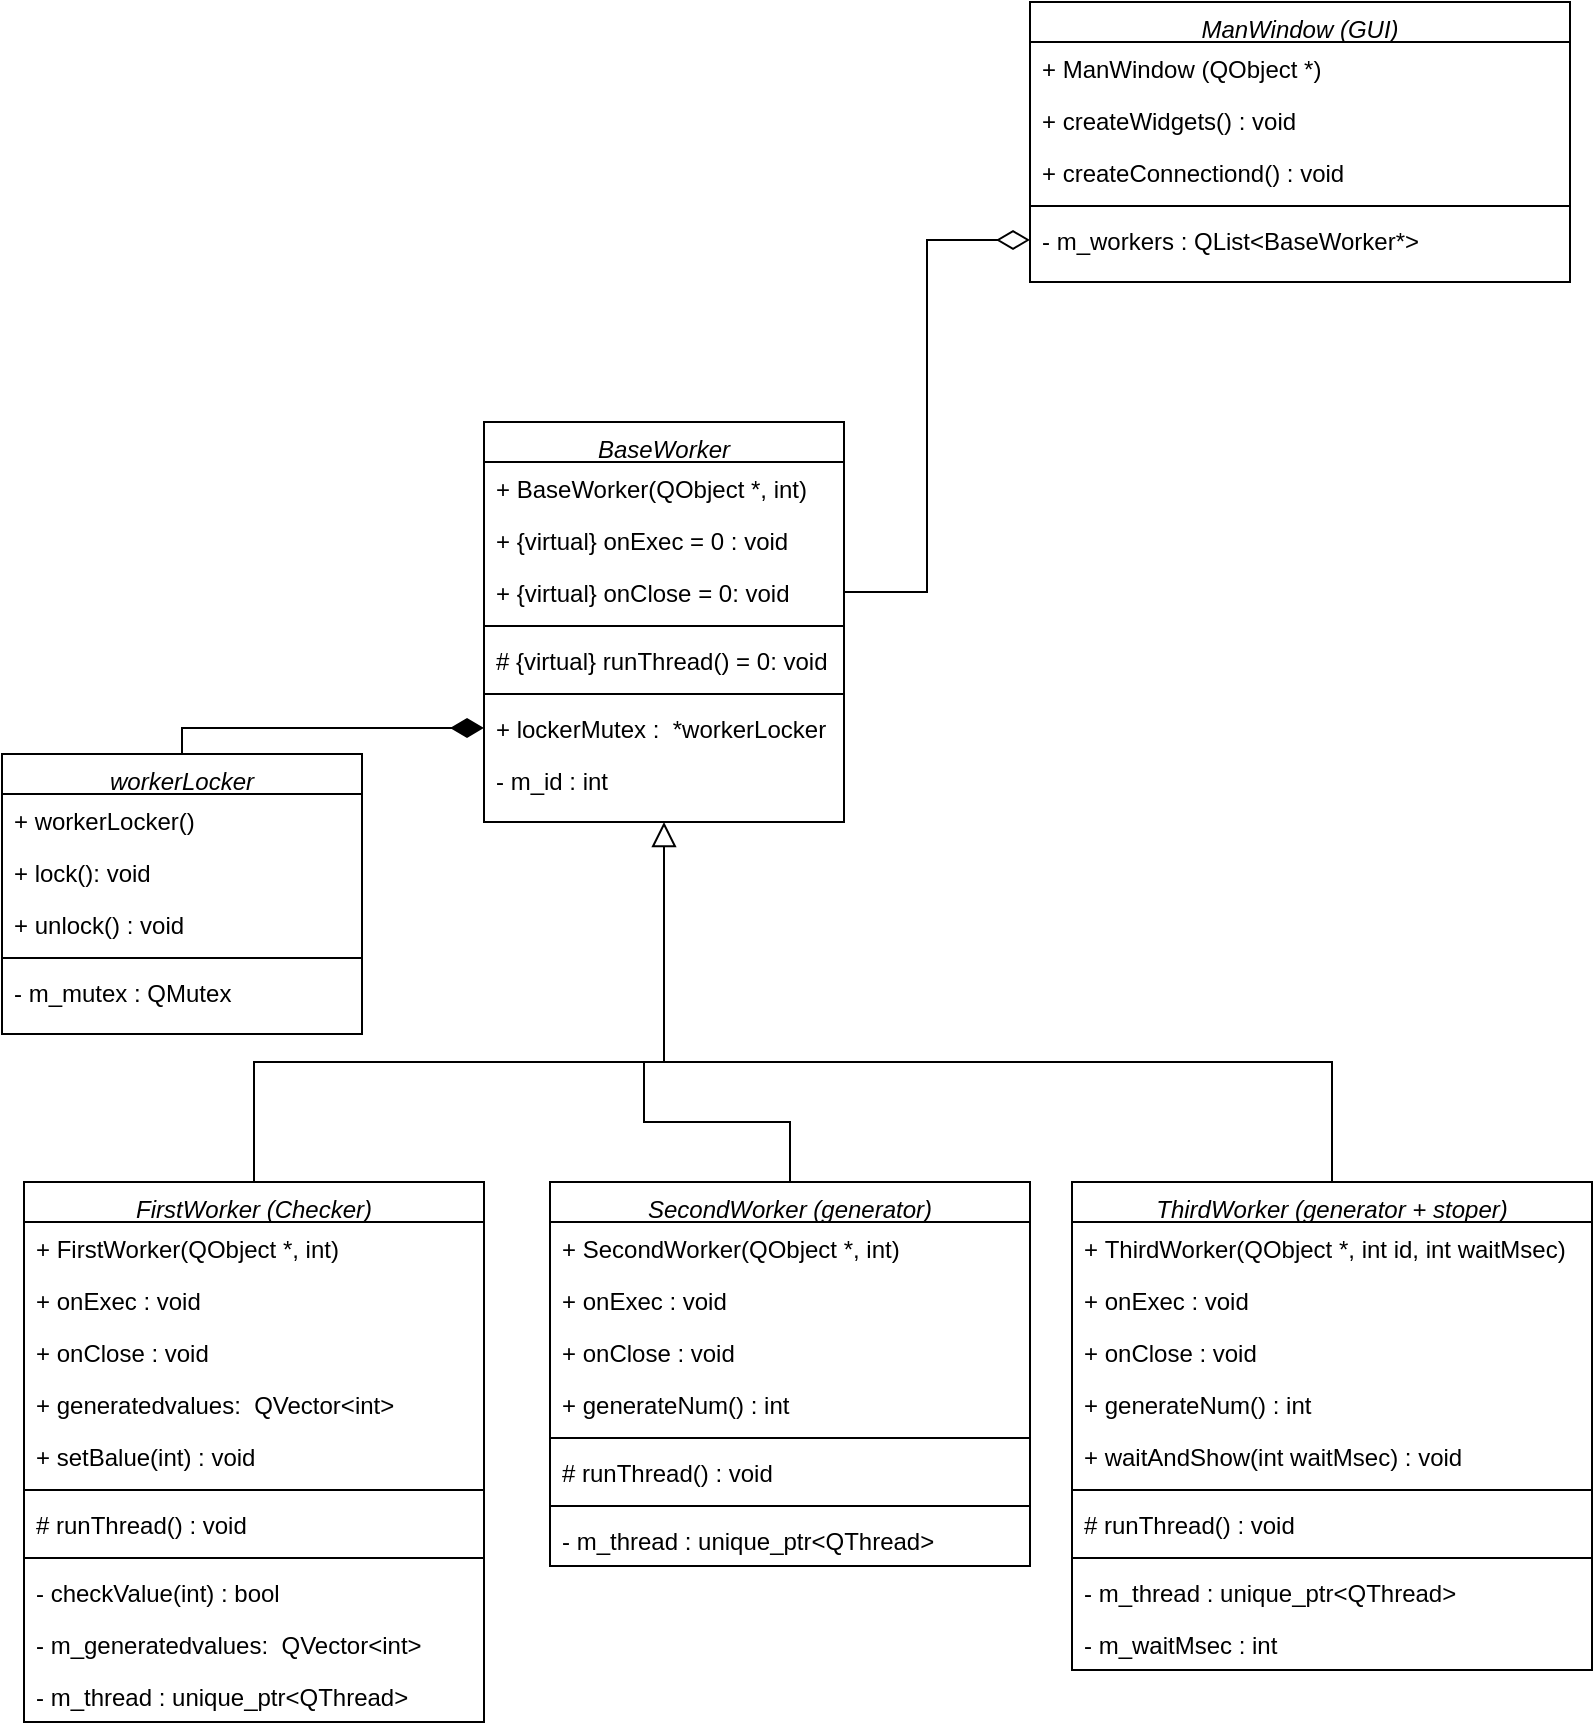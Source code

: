 <mxfile version="21.6.5" type="device">
  <diagram id="C5RBs43oDa-KdzZeNtuy" name="Page-1">
    <mxGraphModel dx="2206" dy="1298" grid="1" gridSize="10" guides="1" tooltips="1" connect="1" arrows="1" fold="1" page="1" pageScale="1" pageWidth="827" pageHeight="1169" math="0" shadow="0">
      <root>
        <mxCell id="WIyWlLk6GJQsqaUBKTNV-0" />
        <mxCell id="WIyWlLk6GJQsqaUBKTNV-1" parent="WIyWlLk6GJQsqaUBKTNV-0" />
        <mxCell id="zkfFHV4jXpPFQw0GAbJ--0" value="BaseWorker" style="swimlane;fontStyle=2;align=center;verticalAlign=top;childLayout=stackLayout;horizontal=1;startSize=20;horizontalStack=0;resizeParent=1;resizeLast=0;collapsible=1;marginBottom=0;rounded=0;shadow=0;strokeWidth=1;" parent="WIyWlLk6GJQsqaUBKTNV-1" vertex="1">
          <mxGeometry x="261" y="310" width="180" height="200" as="geometry">
            <mxRectangle x="230" y="140" width="160" height="26" as="alternateBounds" />
          </mxGeometry>
        </mxCell>
        <mxCell id="zkfFHV4jXpPFQw0GAbJ--3" value="+ BaseWorker(QObject *, int)" style="text;align=left;verticalAlign=top;spacingLeft=4;spacingRight=4;overflow=hidden;rotatable=0;points=[[0,0.5],[1,0.5]];portConstraint=eastwest;rounded=0;shadow=0;html=0;" parent="zkfFHV4jXpPFQw0GAbJ--0" vertex="1">
          <mxGeometry y="20" width="180" height="26" as="geometry" />
        </mxCell>
        <mxCell id="zkfFHV4jXpPFQw0GAbJ--1" value="+ {virtual} onExec = 0 : void" style="text;align=left;verticalAlign=top;spacingLeft=4;spacingRight=4;overflow=hidden;rotatable=0;points=[[0,0.5],[1,0.5]];portConstraint=eastwest;" parent="zkfFHV4jXpPFQw0GAbJ--0" vertex="1">
          <mxGeometry y="46" width="180" height="26" as="geometry" />
        </mxCell>
        <mxCell id="zkfFHV4jXpPFQw0GAbJ--2" value="+ {virtual} onClose = 0: void" style="text;align=left;verticalAlign=top;spacingLeft=4;spacingRight=4;overflow=hidden;rotatable=0;points=[[0,0.5],[1,0.5]];portConstraint=eastwest;rounded=0;shadow=0;html=0;" parent="zkfFHV4jXpPFQw0GAbJ--0" vertex="1">
          <mxGeometry y="72" width="180" height="26" as="geometry" />
        </mxCell>
        <mxCell id="LRhwRdIlwL-G0iPMm5FD-47" value="" style="line;html=1;strokeWidth=1;align=left;verticalAlign=middle;spacingTop=-1;spacingLeft=3;spacingRight=3;rotatable=0;labelPosition=right;points=[];portConstraint=eastwest;" vertex="1" parent="zkfFHV4jXpPFQw0GAbJ--0">
          <mxGeometry y="98" width="180" height="8" as="geometry" />
        </mxCell>
        <mxCell id="LRhwRdIlwL-G0iPMm5FD-22" value="# {virtual} runThread() = 0: void" style="text;align=left;verticalAlign=top;spacingLeft=4;spacingRight=4;overflow=hidden;rotatable=0;points=[[0,0.5],[1,0.5]];portConstraint=eastwest;rounded=0;shadow=0;html=0;" vertex="1" parent="zkfFHV4jXpPFQw0GAbJ--0">
          <mxGeometry y="106" width="180" height="26" as="geometry" />
        </mxCell>
        <mxCell id="zkfFHV4jXpPFQw0GAbJ--4" value="" style="line;html=1;strokeWidth=1;align=left;verticalAlign=middle;spacingTop=-1;spacingLeft=3;spacingRight=3;rotatable=0;labelPosition=right;points=[];portConstraint=eastwest;" parent="zkfFHV4jXpPFQw0GAbJ--0" vertex="1">
          <mxGeometry y="132" width="180" height="8" as="geometry" />
        </mxCell>
        <mxCell id="LRhwRdIlwL-G0iPMm5FD-62" value="+ lockerMutex :  *workerLocker" style="text;align=left;verticalAlign=top;spacingLeft=4;spacingRight=4;overflow=hidden;rotatable=0;points=[[0,0.5],[1,0.5]];portConstraint=eastwest;" vertex="1" parent="zkfFHV4jXpPFQw0GAbJ--0">
          <mxGeometry y="140" width="180" height="26" as="geometry" />
        </mxCell>
        <mxCell id="zkfFHV4jXpPFQw0GAbJ--5" value="- m_id : int" style="text;align=left;verticalAlign=top;spacingLeft=4;spacingRight=4;overflow=hidden;rotatable=0;points=[[0,0.5],[1,0.5]];portConstraint=eastwest;" parent="zkfFHV4jXpPFQw0GAbJ--0" vertex="1">
          <mxGeometry y="166" width="180" height="26" as="geometry" />
        </mxCell>
        <mxCell id="zkfFHV4jXpPFQw0GAbJ--12" value="" style="endArrow=block;endSize=10;endFill=0;shadow=0;strokeWidth=1;rounded=0;edgeStyle=elbowEdgeStyle;elbow=vertical;exitX=0.5;exitY=0;exitDx=0;exitDy=0;entryX=0.5;entryY=1;entryDx=0;entryDy=0;" parent="WIyWlLk6GJQsqaUBKTNV-1" source="LRhwRdIlwL-G0iPMm5FD-0" target="zkfFHV4jXpPFQw0GAbJ--0" edge="1">
          <mxGeometry width="160" relative="1" as="geometry">
            <mxPoint x="201" y="688" as="sourcePoint" />
            <mxPoint x="347" y="520" as="targetPoint" />
            <Array as="points">
              <mxPoint x="271" y="630" />
            </Array>
          </mxGeometry>
        </mxCell>
        <mxCell id="LRhwRdIlwL-G0iPMm5FD-0" value="FirstWorker (Checker)" style="swimlane;fontStyle=2;align=center;verticalAlign=top;childLayout=stackLayout;horizontal=1;startSize=20;horizontalStack=0;resizeParent=1;resizeLast=0;collapsible=1;marginBottom=0;rounded=0;shadow=0;strokeWidth=1;" vertex="1" parent="WIyWlLk6GJQsqaUBKTNV-1">
          <mxGeometry x="31" y="690" width="230" height="270" as="geometry">
            <mxRectangle x="230" y="140" width="160" height="26" as="alternateBounds" />
          </mxGeometry>
        </mxCell>
        <mxCell id="LRhwRdIlwL-G0iPMm5FD-3" value="+ FirstWorker(QObject *, int)" style="text;align=left;verticalAlign=top;spacingLeft=4;spacingRight=4;overflow=hidden;rotatable=0;points=[[0,0.5],[1,0.5]];portConstraint=eastwest;rounded=0;shadow=0;html=0;" vertex="1" parent="LRhwRdIlwL-G0iPMm5FD-0">
          <mxGeometry y="20" width="230" height="26" as="geometry" />
        </mxCell>
        <mxCell id="LRhwRdIlwL-G0iPMm5FD-1" value="+ onExec : void" style="text;align=left;verticalAlign=top;spacingLeft=4;spacingRight=4;overflow=hidden;rotatable=0;points=[[0,0.5],[1,0.5]];portConstraint=eastwest;" vertex="1" parent="LRhwRdIlwL-G0iPMm5FD-0">
          <mxGeometry y="46" width="230" height="26" as="geometry" />
        </mxCell>
        <mxCell id="LRhwRdIlwL-G0iPMm5FD-2" value="+ onClose : void" style="text;align=left;verticalAlign=top;spacingLeft=4;spacingRight=4;overflow=hidden;rotatable=0;points=[[0,0.5],[1,0.5]];portConstraint=eastwest;rounded=0;shadow=0;html=0;" vertex="1" parent="LRhwRdIlwL-G0iPMm5FD-0">
          <mxGeometry y="72" width="230" height="26" as="geometry" />
        </mxCell>
        <mxCell id="LRhwRdIlwL-G0iPMm5FD-40" value="+ generatedvalues:  QVector&lt;int&gt;" style="text;align=left;verticalAlign=top;spacingLeft=4;spacingRight=4;overflow=hidden;rotatable=0;points=[[0,0.5],[1,0.5]];portConstraint=eastwest;rounded=0;shadow=0;html=0;" vertex="1" parent="LRhwRdIlwL-G0iPMm5FD-0">
          <mxGeometry y="98" width="230" height="26" as="geometry" />
        </mxCell>
        <mxCell id="LRhwRdIlwL-G0iPMm5FD-41" value="+ setBalue(int) : void" style="text;align=left;verticalAlign=top;spacingLeft=4;spacingRight=4;overflow=hidden;rotatable=0;points=[[0,0.5],[1,0.5]];portConstraint=eastwest;rounded=0;shadow=0;html=0;" vertex="1" parent="LRhwRdIlwL-G0iPMm5FD-0">
          <mxGeometry y="124" width="230" height="26" as="geometry" />
        </mxCell>
        <mxCell id="LRhwRdIlwL-G0iPMm5FD-4" value="" style="line;html=1;strokeWidth=1;align=left;verticalAlign=middle;spacingTop=-1;spacingLeft=3;spacingRight=3;rotatable=0;labelPosition=right;points=[];portConstraint=eastwest;" vertex="1" parent="LRhwRdIlwL-G0iPMm5FD-0">
          <mxGeometry y="150" width="230" height="8" as="geometry" />
        </mxCell>
        <mxCell id="LRhwRdIlwL-G0iPMm5FD-23" value="# runThread() : void" style="text;align=left;verticalAlign=top;spacingLeft=4;spacingRight=4;overflow=hidden;rotatable=0;points=[[0,0.5],[1,0.5]];portConstraint=eastwest;rounded=0;shadow=0;html=0;" vertex="1" parent="LRhwRdIlwL-G0iPMm5FD-0">
          <mxGeometry y="158" width="230" height="26" as="geometry" />
        </mxCell>
        <mxCell id="LRhwRdIlwL-G0iPMm5FD-48" value="" style="line;html=1;strokeWidth=1;align=left;verticalAlign=middle;spacingTop=-1;spacingLeft=3;spacingRight=3;rotatable=0;labelPosition=right;points=[];portConstraint=eastwest;" vertex="1" parent="LRhwRdIlwL-G0iPMm5FD-0">
          <mxGeometry y="184" width="230" height="8" as="geometry" />
        </mxCell>
        <mxCell id="LRhwRdIlwL-G0iPMm5FD-42" value="- checkValue(int) : bool" style="text;align=left;verticalAlign=top;spacingLeft=4;spacingRight=4;overflow=hidden;rotatable=0;points=[[0,0.5],[1,0.5]];portConstraint=eastwest;rounded=0;shadow=0;html=0;" vertex="1" parent="LRhwRdIlwL-G0iPMm5FD-0">
          <mxGeometry y="192" width="230" height="26" as="geometry" />
        </mxCell>
        <mxCell id="LRhwRdIlwL-G0iPMm5FD-39" value="- m_generatedvalues:  QVector&lt;int&gt;" style="text;align=left;verticalAlign=top;spacingLeft=4;spacingRight=4;overflow=hidden;rotatable=0;points=[[0,0.5],[1,0.5]];portConstraint=eastwest;" vertex="1" parent="LRhwRdIlwL-G0iPMm5FD-0">
          <mxGeometry y="218" width="230" height="26" as="geometry" />
        </mxCell>
        <mxCell id="LRhwRdIlwL-G0iPMm5FD-5" value="- m_thread : unique_ptr&lt;QThread&gt;" style="text;align=left;verticalAlign=top;spacingLeft=4;spacingRight=4;overflow=hidden;rotatable=0;points=[[0,0.5],[1,0.5]];portConstraint=eastwest;" vertex="1" parent="LRhwRdIlwL-G0iPMm5FD-0">
          <mxGeometry y="244" width="230" height="26" as="geometry" />
        </mxCell>
        <mxCell id="LRhwRdIlwL-G0iPMm5FD-6" value="" style="endArrow=none;endSize=10;endFill=0;shadow=0;strokeWidth=1;rounded=0;edgeStyle=elbowEdgeStyle;elbow=vertical;exitX=0.5;exitY=0;exitDx=0;exitDy=0;" edge="1" parent="WIyWlLk6GJQsqaUBKTNV-1" source="LRhwRdIlwL-G0iPMm5FD-7">
          <mxGeometry width="160" relative="1" as="geometry">
            <mxPoint x="531" y="656" as="sourcePoint" />
            <mxPoint x="341" y="630" as="targetPoint" />
          </mxGeometry>
        </mxCell>
        <mxCell id="LRhwRdIlwL-G0iPMm5FD-7" value="SecondWorker (generator)" style="swimlane;fontStyle=2;align=center;verticalAlign=top;childLayout=stackLayout;horizontal=1;startSize=20;horizontalStack=0;resizeParent=1;resizeLast=0;collapsible=1;marginBottom=0;rounded=0;shadow=0;strokeWidth=1;" vertex="1" parent="WIyWlLk6GJQsqaUBKTNV-1">
          <mxGeometry x="294" y="690" width="240" height="192" as="geometry">
            <mxRectangle x="230" y="140" width="160" height="26" as="alternateBounds" />
          </mxGeometry>
        </mxCell>
        <mxCell id="LRhwRdIlwL-G0iPMm5FD-10" value="+ SecondWorker(QObject *, int)" style="text;align=left;verticalAlign=top;spacingLeft=4;spacingRight=4;overflow=hidden;rotatable=0;points=[[0,0.5],[1,0.5]];portConstraint=eastwest;rounded=0;shadow=0;html=0;" vertex="1" parent="LRhwRdIlwL-G0iPMm5FD-7">
          <mxGeometry y="20" width="240" height="26" as="geometry" />
        </mxCell>
        <mxCell id="LRhwRdIlwL-G0iPMm5FD-8" value="+ onExec : void" style="text;align=left;verticalAlign=top;spacingLeft=4;spacingRight=4;overflow=hidden;rotatable=0;points=[[0,0.5],[1,0.5]];portConstraint=eastwest;" vertex="1" parent="LRhwRdIlwL-G0iPMm5FD-7">
          <mxGeometry y="46" width="240" height="26" as="geometry" />
        </mxCell>
        <mxCell id="LRhwRdIlwL-G0iPMm5FD-9" value="+ onClose : void" style="text;align=left;verticalAlign=top;spacingLeft=4;spacingRight=4;overflow=hidden;rotatable=0;points=[[0,0.5],[1,0.5]];portConstraint=eastwest;rounded=0;shadow=0;html=0;" vertex="1" parent="LRhwRdIlwL-G0iPMm5FD-7">
          <mxGeometry y="72" width="240" height="26" as="geometry" />
        </mxCell>
        <mxCell id="LRhwRdIlwL-G0iPMm5FD-43" value="+ generateNum() : int" style="text;align=left;verticalAlign=top;spacingLeft=4;spacingRight=4;overflow=hidden;rotatable=0;points=[[0,0.5],[1,0.5]];portConstraint=eastwest;rounded=0;shadow=0;html=0;" vertex="1" parent="LRhwRdIlwL-G0iPMm5FD-7">
          <mxGeometry y="98" width="240" height="26" as="geometry" />
        </mxCell>
        <mxCell id="LRhwRdIlwL-G0iPMm5FD-11" value="" style="line;html=1;strokeWidth=1;align=left;verticalAlign=middle;spacingTop=-1;spacingLeft=3;spacingRight=3;rotatable=0;labelPosition=right;points=[];portConstraint=eastwest;" vertex="1" parent="LRhwRdIlwL-G0iPMm5FD-7">
          <mxGeometry y="124" width="240" height="8" as="geometry" />
        </mxCell>
        <mxCell id="LRhwRdIlwL-G0iPMm5FD-24" value="# runThread() : void" style="text;align=left;verticalAlign=top;spacingLeft=4;spacingRight=4;overflow=hidden;rotatable=0;points=[[0,0.5],[1,0.5]];portConstraint=eastwest;rounded=0;shadow=0;html=0;" vertex="1" parent="LRhwRdIlwL-G0iPMm5FD-7">
          <mxGeometry y="132" width="240" height="26" as="geometry" />
        </mxCell>
        <mxCell id="LRhwRdIlwL-G0iPMm5FD-49" value="" style="line;html=1;strokeWidth=1;align=left;verticalAlign=middle;spacingTop=-1;spacingLeft=3;spacingRight=3;rotatable=0;labelPosition=right;points=[];portConstraint=eastwest;" vertex="1" parent="LRhwRdIlwL-G0iPMm5FD-7">
          <mxGeometry y="158" width="240" height="8" as="geometry" />
        </mxCell>
        <mxCell id="LRhwRdIlwL-G0iPMm5FD-12" value="- m_thread : unique_ptr&lt;QThread&gt;" style="text;align=left;verticalAlign=top;spacingLeft=4;spacingRight=4;overflow=hidden;rotatable=0;points=[[0,0.5],[1,0.5]];portConstraint=eastwest;" vertex="1" parent="LRhwRdIlwL-G0iPMm5FD-7">
          <mxGeometry y="166" width="240" height="26" as="geometry" />
        </mxCell>
        <mxCell id="LRhwRdIlwL-G0iPMm5FD-13" value="ThirdWorker (generator + stoper)" style="swimlane;fontStyle=2;align=center;verticalAlign=top;childLayout=stackLayout;horizontal=1;startSize=20;horizontalStack=0;resizeParent=1;resizeLast=0;collapsible=1;marginBottom=0;rounded=0;shadow=0;strokeWidth=1;" vertex="1" parent="WIyWlLk6GJQsqaUBKTNV-1">
          <mxGeometry x="555" y="690" width="260" height="244" as="geometry">
            <mxRectangle x="230" y="140" width="160" height="26" as="alternateBounds" />
          </mxGeometry>
        </mxCell>
        <mxCell id="LRhwRdIlwL-G0iPMm5FD-16" value="+ ThirdWorker(QObject *, int id, int waitMsec)" style="text;align=left;verticalAlign=top;spacingLeft=4;spacingRight=4;overflow=hidden;rotatable=0;points=[[0,0.5],[1,0.5]];portConstraint=eastwest;rounded=0;shadow=0;html=0;" vertex="1" parent="LRhwRdIlwL-G0iPMm5FD-13">
          <mxGeometry y="20" width="260" height="26" as="geometry" />
        </mxCell>
        <mxCell id="LRhwRdIlwL-G0iPMm5FD-14" value="+ onExec : void" style="text;align=left;verticalAlign=top;spacingLeft=4;spacingRight=4;overflow=hidden;rotatable=0;points=[[0,0.5],[1,0.5]];portConstraint=eastwest;" vertex="1" parent="LRhwRdIlwL-G0iPMm5FD-13">
          <mxGeometry y="46" width="260" height="26" as="geometry" />
        </mxCell>
        <mxCell id="LRhwRdIlwL-G0iPMm5FD-15" value="+ onClose : void" style="text;align=left;verticalAlign=top;spacingLeft=4;spacingRight=4;overflow=hidden;rotatable=0;points=[[0,0.5],[1,0.5]];portConstraint=eastwest;rounded=0;shadow=0;html=0;" vertex="1" parent="LRhwRdIlwL-G0iPMm5FD-13">
          <mxGeometry y="72" width="260" height="26" as="geometry" />
        </mxCell>
        <mxCell id="LRhwRdIlwL-G0iPMm5FD-45" value="+ generateNum() : int" style="text;align=left;verticalAlign=top;spacingLeft=4;spacingRight=4;overflow=hidden;rotatable=0;points=[[0,0.5],[1,0.5]];portConstraint=eastwest;rounded=0;shadow=0;html=0;" vertex="1" parent="LRhwRdIlwL-G0iPMm5FD-13">
          <mxGeometry y="98" width="260" height="26" as="geometry" />
        </mxCell>
        <mxCell id="LRhwRdIlwL-G0iPMm5FD-46" value="+ waitAndShow(int waitMsec) : void" style="text;align=left;verticalAlign=top;spacingLeft=4;spacingRight=4;overflow=hidden;rotatable=0;points=[[0,0.5],[1,0.5]];portConstraint=eastwest;rounded=0;shadow=0;html=0;" vertex="1" parent="LRhwRdIlwL-G0iPMm5FD-13">
          <mxGeometry y="124" width="260" height="26" as="geometry" />
        </mxCell>
        <mxCell id="LRhwRdIlwL-G0iPMm5FD-17" value="" style="line;html=1;strokeWidth=1;align=left;verticalAlign=middle;spacingTop=-1;spacingLeft=3;spacingRight=3;rotatable=0;labelPosition=right;points=[];portConstraint=eastwest;" vertex="1" parent="LRhwRdIlwL-G0iPMm5FD-13">
          <mxGeometry y="150" width="260" height="8" as="geometry" />
        </mxCell>
        <mxCell id="LRhwRdIlwL-G0iPMm5FD-25" value="# runThread() : void" style="text;align=left;verticalAlign=top;spacingLeft=4;spacingRight=4;overflow=hidden;rotatable=0;points=[[0,0.5],[1,0.5]];portConstraint=eastwest;rounded=0;shadow=0;html=0;" vertex="1" parent="LRhwRdIlwL-G0iPMm5FD-13">
          <mxGeometry y="158" width="260" height="26" as="geometry" />
        </mxCell>
        <mxCell id="LRhwRdIlwL-G0iPMm5FD-50" value="" style="line;html=1;strokeWidth=1;align=left;verticalAlign=middle;spacingTop=-1;spacingLeft=3;spacingRight=3;rotatable=0;labelPosition=right;points=[];portConstraint=eastwest;" vertex="1" parent="LRhwRdIlwL-G0iPMm5FD-13">
          <mxGeometry y="184" width="260" height="8" as="geometry" />
        </mxCell>
        <mxCell id="LRhwRdIlwL-G0iPMm5FD-18" value="- m_thread : unique_ptr&lt;QThread&gt;" style="text;align=left;verticalAlign=top;spacingLeft=4;spacingRight=4;overflow=hidden;rotatable=0;points=[[0,0.5],[1,0.5]];portConstraint=eastwest;" vertex="1" parent="LRhwRdIlwL-G0iPMm5FD-13">
          <mxGeometry y="192" width="260" height="26" as="geometry" />
        </mxCell>
        <mxCell id="LRhwRdIlwL-G0iPMm5FD-65" value="- m_waitMsec : int" style="text;align=left;verticalAlign=top;spacingLeft=4;spacingRight=4;overflow=hidden;rotatable=0;points=[[0,0.5],[1,0.5]];portConstraint=eastwest;" vertex="1" parent="LRhwRdIlwL-G0iPMm5FD-13">
          <mxGeometry y="218" width="260" height="26" as="geometry" />
        </mxCell>
        <mxCell id="LRhwRdIlwL-G0iPMm5FD-19" value="" style="endArrow=none;endSize=10;endFill=0;shadow=0;strokeWidth=1;rounded=0;edgeStyle=elbowEdgeStyle;elbow=vertical;exitX=0.5;exitY=0;exitDx=0;exitDy=0;" edge="1" parent="WIyWlLk6GJQsqaUBKTNV-1" source="LRhwRdIlwL-G0iPMm5FD-13">
          <mxGeometry width="160" relative="1" as="geometry">
            <mxPoint x="401" y="700" as="sourcePoint" />
            <mxPoint x="341" y="630" as="targetPoint" />
            <Array as="points">
              <mxPoint x="481" y="630" />
            </Array>
          </mxGeometry>
        </mxCell>
        <mxCell id="LRhwRdIlwL-G0iPMm5FD-29" value="ManWindow (GUI)" style="swimlane;fontStyle=2;align=center;verticalAlign=top;childLayout=stackLayout;horizontal=1;startSize=20;horizontalStack=0;resizeParent=1;resizeLast=0;collapsible=1;marginBottom=0;rounded=0;shadow=0;strokeWidth=1;" vertex="1" parent="WIyWlLk6GJQsqaUBKTNV-1">
          <mxGeometry x="534" y="100" width="270" height="140" as="geometry">
            <mxRectangle x="230" y="140" width="160" height="26" as="alternateBounds" />
          </mxGeometry>
        </mxCell>
        <mxCell id="LRhwRdIlwL-G0iPMm5FD-30" value="+ ManWindow (QObject *)" style="text;align=left;verticalAlign=top;spacingLeft=4;spacingRight=4;overflow=hidden;rotatable=0;points=[[0,0.5],[1,0.5]];portConstraint=eastwest;rounded=0;shadow=0;html=0;" vertex="1" parent="LRhwRdIlwL-G0iPMm5FD-29">
          <mxGeometry y="20" width="270" height="26" as="geometry" />
        </mxCell>
        <mxCell id="LRhwRdIlwL-G0iPMm5FD-36" value="+ createWidgets() : void" style="text;align=left;verticalAlign=top;spacingLeft=4;spacingRight=4;overflow=hidden;rotatable=0;points=[[0,0.5],[1,0.5]];portConstraint=eastwest;rounded=0;shadow=0;html=0;" vertex="1" parent="LRhwRdIlwL-G0iPMm5FD-29">
          <mxGeometry y="46" width="270" height="26" as="geometry" />
        </mxCell>
        <mxCell id="LRhwRdIlwL-G0iPMm5FD-33" value="+ createConnectiond() : void" style="text;align=left;verticalAlign=top;spacingLeft=4;spacingRight=4;overflow=hidden;rotatable=0;points=[[0,0.5],[1,0.5]];portConstraint=eastwest;rounded=0;shadow=0;html=0;" vertex="1" parent="LRhwRdIlwL-G0iPMm5FD-29">
          <mxGeometry y="72" width="270" height="26" as="geometry" />
        </mxCell>
        <mxCell id="LRhwRdIlwL-G0iPMm5FD-34" value="" style="line;html=1;strokeWidth=1;align=left;verticalAlign=middle;spacingTop=-1;spacingLeft=3;spacingRight=3;rotatable=0;labelPosition=right;points=[];portConstraint=eastwest;" vertex="1" parent="LRhwRdIlwL-G0iPMm5FD-29">
          <mxGeometry y="98" width="270" height="8" as="geometry" />
        </mxCell>
        <mxCell id="LRhwRdIlwL-G0iPMm5FD-37" value="- m_workers : QList&lt;BaseWorker*&gt;&#xa;" style="text;align=left;verticalAlign=top;spacingLeft=4;spacingRight=4;overflow=hidden;rotatable=0;points=[[0,0.5],[1,0.5]];portConstraint=eastwest;rounded=0;shadow=0;html=0;" vertex="1" parent="LRhwRdIlwL-G0iPMm5FD-29">
          <mxGeometry y="106" width="270" height="26" as="geometry" />
        </mxCell>
        <mxCell id="LRhwRdIlwL-G0iPMm5FD-67" style="edgeStyle=orthogonalEdgeStyle;rounded=0;orthogonalLoop=1;jettySize=auto;html=1;endArrow=diamondThin;endFill=1;endSize=14;" edge="1" parent="WIyWlLk6GJQsqaUBKTNV-1" source="LRhwRdIlwL-G0iPMm5FD-53" target="LRhwRdIlwL-G0iPMm5FD-62">
          <mxGeometry relative="1" as="geometry">
            <Array as="points">
              <mxPoint x="110" y="463" />
            </Array>
          </mxGeometry>
        </mxCell>
        <mxCell id="LRhwRdIlwL-G0iPMm5FD-53" value="workerLocker" style="swimlane;fontStyle=2;align=center;verticalAlign=top;childLayout=stackLayout;horizontal=1;startSize=20;horizontalStack=0;resizeParent=1;resizeLast=0;collapsible=1;marginBottom=0;rounded=0;shadow=0;strokeWidth=1;" vertex="1" parent="WIyWlLk6GJQsqaUBKTNV-1">
          <mxGeometry x="20" y="476" width="180" height="140" as="geometry">
            <mxRectangle x="230" y="140" width="160" height="26" as="alternateBounds" />
          </mxGeometry>
        </mxCell>
        <mxCell id="LRhwRdIlwL-G0iPMm5FD-54" value="+ workerLocker()" style="text;align=left;verticalAlign=top;spacingLeft=4;spacingRight=4;overflow=hidden;rotatable=0;points=[[0,0.5],[1,0.5]];portConstraint=eastwest;rounded=0;shadow=0;html=0;" vertex="1" parent="LRhwRdIlwL-G0iPMm5FD-53">
          <mxGeometry y="20" width="180" height="26" as="geometry" />
        </mxCell>
        <mxCell id="LRhwRdIlwL-G0iPMm5FD-55" value="+ lock(): void" style="text;align=left;verticalAlign=top;spacingLeft=4;spacingRight=4;overflow=hidden;rotatable=0;points=[[0,0.5],[1,0.5]];portConstraint=eastwest;" vertex="1" parent="LRhwRdIlwL-G0iPMm5FD-53">
          <mxGeometry y="46" width="180" height="26" as="geometry" />
        </mxCell>
        <mxCell id="LRhwRdIlwL-G0iPMm5FD-56" value="+ unlock() : void" style="text;align=left;verticalAlign=top;spacingLeft=4;spacingRight=4;overflow=hidden;rotatable=0;points=[[0,0.5],[1,0.5]];portConstraint=eastwest;rounded=0;shadow=0;html=0;" vertex="1" parent="LRhwRdIlwL-G0iPMm5FD-53">
          <mxGeometry y="72" width="180" height="26" as="geometry" />
        </mxCell>
        <mxCell id="LRhwRdIlwL-G0iPMm5FD-57" value="" style="line;html=1;strokeWidth=1;align=left;verticalAlign=middle;spacingTop=-1;spacingLeft=3;spacingRight=3;rotatable=0;labelPosition=right;points=[];portConstraint=eastwest;" vertex="1" parent="LRhwRdIlwL-G0iPMm5FD-53">
          <mxGeometry y="98" width="180" height="8" as="geometry" />
        </mxCell>
        <mxCell id="LRhwRdIlwL-G0iPMm5FD-61" value="- m_mutex : QMutex" style="text;align=left;verticalAlign=top;spacingLeft=4;spacingRight=4;overflow=hidden;rotatable=0;points=[[0,0.5],[1,0.5]];portConstraint=eastwest;" vertex="1" parent="LRhwRdIlwL-G0iPMm5FD-53">
          <mxGeometry y="106" width="180" height="26" as="geometry" />
        </mxCell>
        <mxCell id="LRhwRdIlwL-G0iPMm5FD-66" style="edgeStyle=orthogonalEdgeStyle;rounded=0;orthogonalLoop=1;jettySize=auto;html=1;entryX=0;entryY=0.5;entryDx=0;entryDy=0;endArrow=diamondThin;endFill=0;endSize=14;" edge="1" parent="WIyWlLk6GJQsqaUBKTNV-1" source="zkfFHV4jXpPFQw0GAbJ--2" target="LRhwRdIlwL-G0iPMm5FD-37">
          <mxGeometry relative="1" as="geometry" />
        </mxCell>
      </root>
    </mxGraphModel>
  </diagram>
</mxfile>
